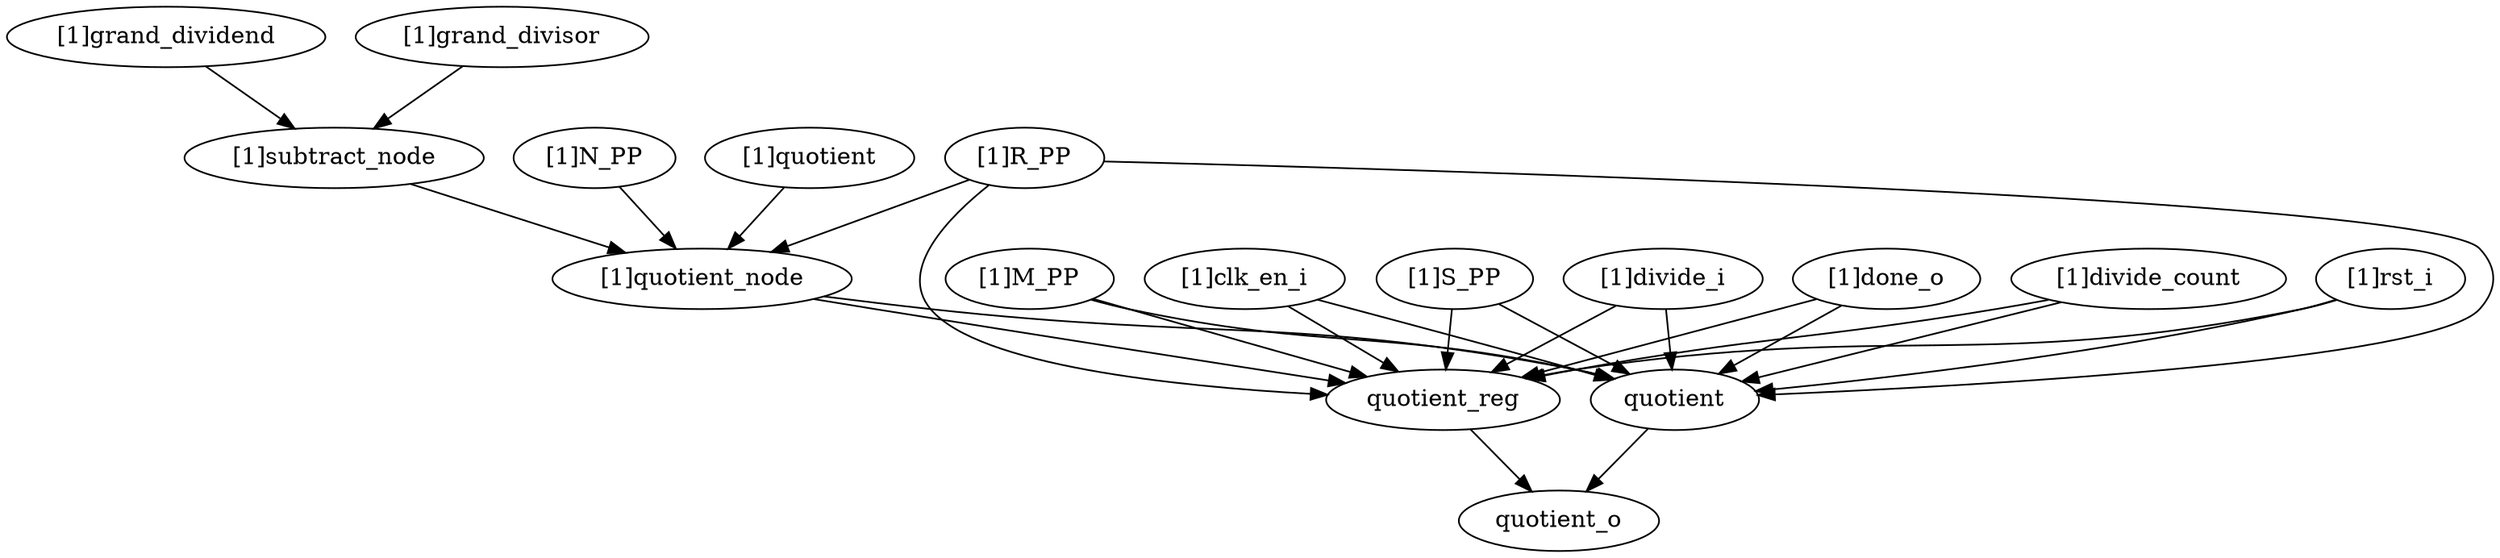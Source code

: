 strict digraph "" {
	"[1]clk_en_i"	 [complexity=5,
		importance=0.54794070943,
		rank=0.109588141886];
	quotient_reg	 [complexity=4,
		importance=0.147608052662,
		rank=0.0369020131656];
	"[1]clk_en_i" -> quotient_reg;
	quotient	 [complexity=4,
		importance=0.173145163749,
		rank=0.0432862909372];
	"[1]clk_en_i" -> quotient;
	"[1]grand_dividend"	 [complexity=20,
		importance=0.61372651127,
		rank=0.0306863255635];
	"[1]subtract_node"	 [complexity=17,
		importance=0.517426082905,
		rank=0.0304368284061];
	"[1]grand_dividend" -> "[1]subtract_node";
	"[1]quotient_node"	 [complexity=8,
		importance=0.419628116707,
		rank=0.0524535145883];
	"[1]quotient_node" -> quotient_reg;
	"[1]quotient_node" -> quotient;
	quotient_o	 [complexity=0,
		importance=0.0831971308608,
		rank=0.0];
	"[1]S_PP"	 [complexity=8,
		importance=0.374795545681,
		rank=0.0468494432102];
	"[1]S_PP" -> quotient_reg;
	"[1]S_PP" -> quotient;
	"[1]grand_divisor"	 [complexity=20,
		importance=0.601992205651,
		rank=0.0300996102825];
	"[1]grand_divisor" -> "[1]subtract_node";
	"[1]subtract_node" -> "[1]quotient_node";
	"[1]divide_i"	 [complexity=5,
		importance=0.54794070943,
		rank=0.109588141886];
	"[1]divide_i" -> quotient_reg;
	"[1]divide_i" -> quotient;
	"[1]done_o"	 [complexity=5,
		importance=0.228363040131,
		rank=0.0456726080262];
	"[1]done_o" -> quotient_reg;
	"[1]done_o" -> quotient;
	"[1]N_PP"	 [complexity=17,
		importance=0.448133334891,
		rank=0.0263607844053];
	"[1]N_PP" -> "[1]quotient_node";
	"[1]quotient"	 [complexity=17,
		importance=0.509576149594,
		rank=0.0299750676232];
	"[1]quotient" -> "[1]quotient_node";
	"[1]R_PP"	 [complexity=17,
		importance=0.448133334891,
		rank=0.0263607844053];
	"[1]R_PP" -> "[1]quotient_node";
	"[1]R_PP" -> quotient_reg;
	"[1]R_PP" -> quotient;
	quotient_reg -> quotient_o;
	"[1]divide_count"	 [complexity=8,
		importance=0.39056940454,
		rank=0.0488211755675];
	"[1]divide_count" -> quotient_reg;
	"[1]divide_count" -> quotient;
	"[1]rst_i"	 [complexity=5,
		importance=0.721085873179,
		rank=0.144217174636];
	"[1]rst_i" -> quotient_reg;
	"[1]rst_i" -> quotient;
	"[1]M_PP"	 [complexity=8,
		importance=0.374795545681,
		rank=0.0468494432102];
	"[1]M_PP" -> quotient_reg;
	"[1]M_PP" -> quotient;
	quotient -> quotient_o;
}

